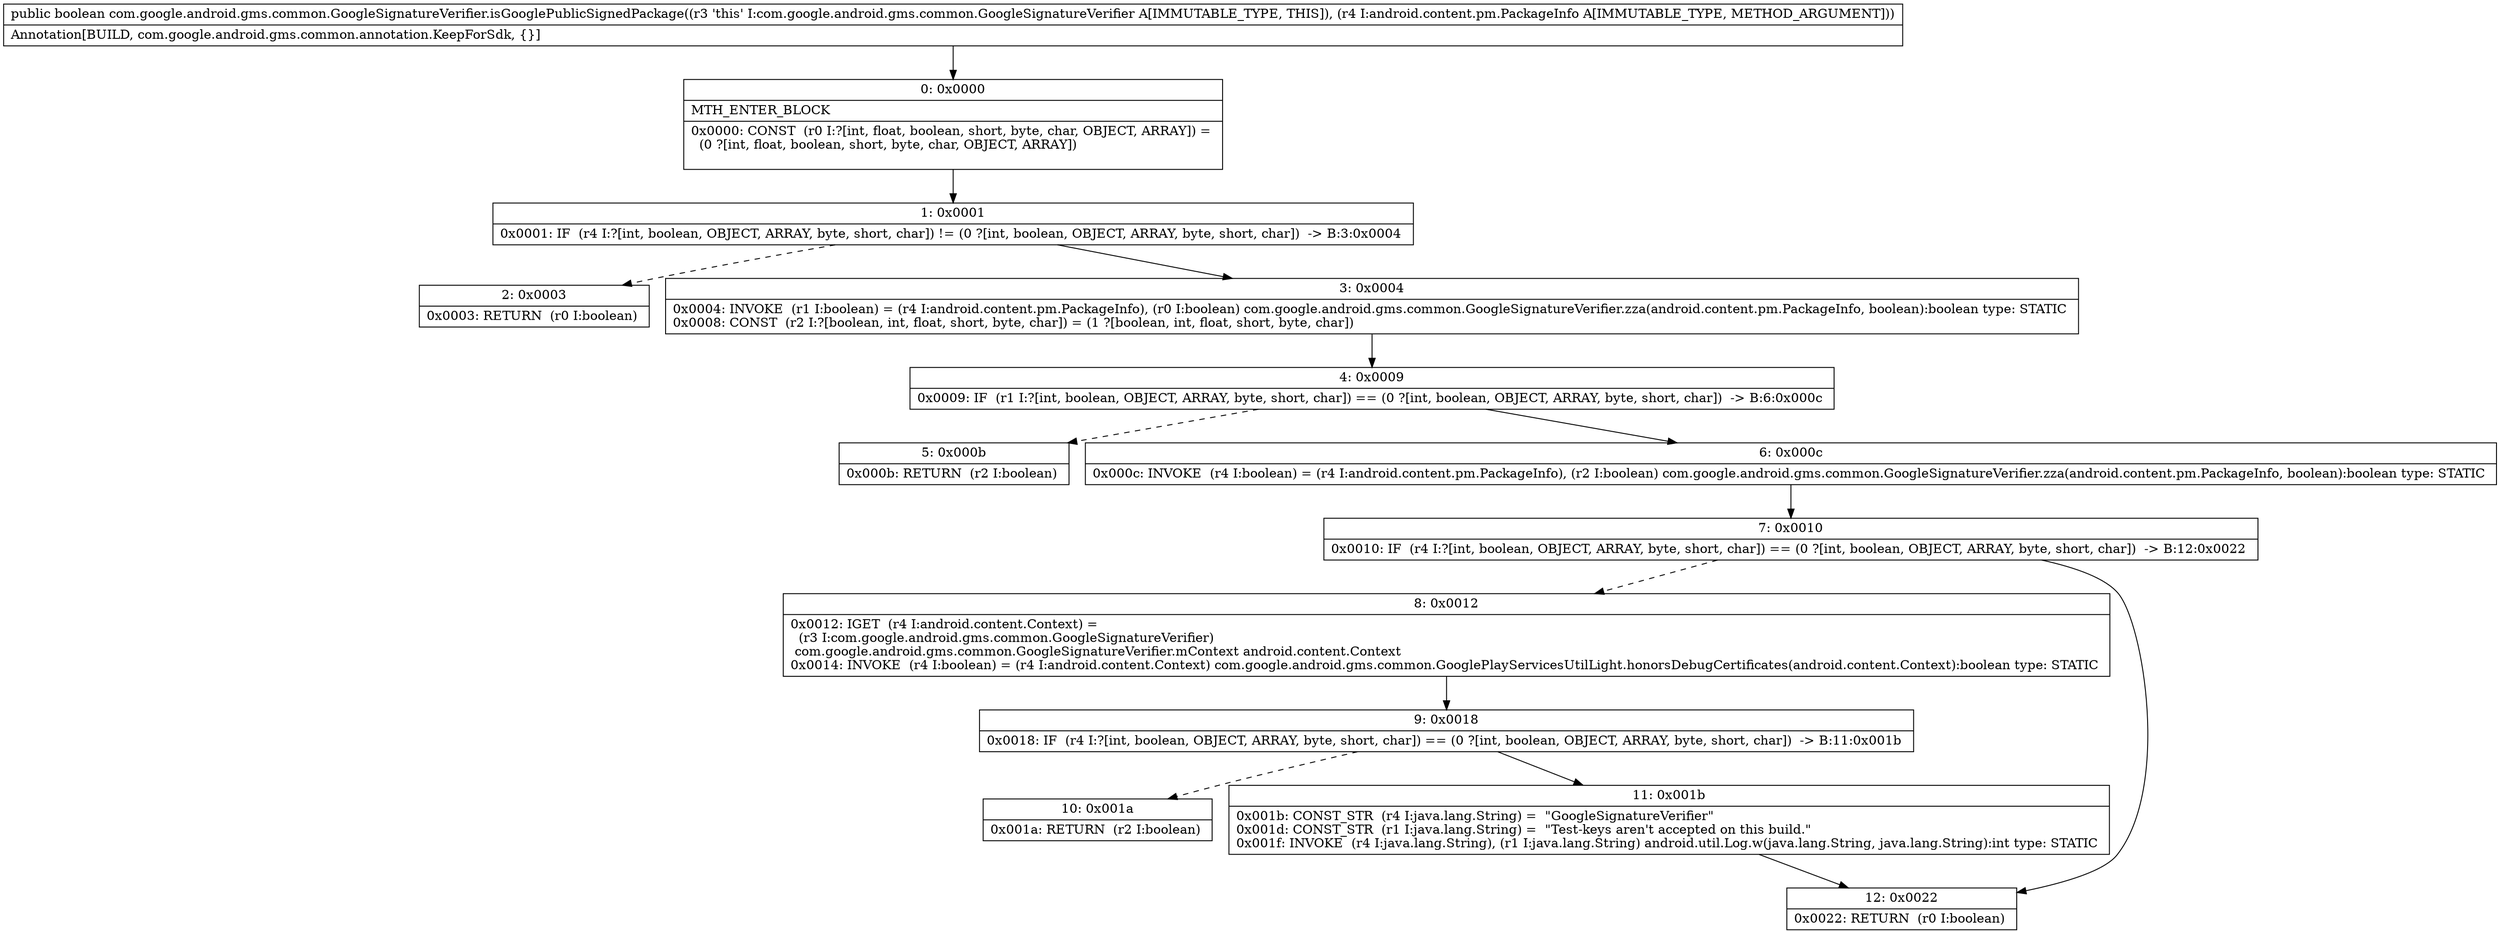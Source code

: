 digraph "CFG forcom.google.android.gms.common.GoogleSignatureVerifier.isGooglePublicSignedPackage(Landroid\/content\/pm\/PackageInfo;)Z" {
Node_0 [shape=record,label="{0\:\ 0x0000|MTH_ENTER_BLOCK\l|0x0000: CONST  (r0 I:?[int, float, boolean, short, byte, char, OBJECT, ARRAY]) = \l  (0 ?[int, float, boolean, short, byte, char, OBJECT, ARRAY])\l \l}"];
Node_1 [shape=record,label="{1\:\ 0x0001|0x0001: IF  (r4 I:?[int, boolean, OBJECT, ARRAY, byte, short, char]) != (0 ?[int, boolean, OBJECT, ARRAY, byte, short, char])  \-\> B:3:0x0004 \l}"];
Node_2 [shape=record,label="{2\:\ 0x0003|0x0003: RETURN  (r0 I:boolean) \l}"];
Node_3 [shape=record,label="{3\:\ 0x0004|0x0004: INVOKE  (r1 I:boolean) = (r4 I:android.content.pm.PackageInfo), (r0 I:boolean) com.google.android.gms.common.GoogleSignatureVerifier.zza(android.content.pm.PackageInfo, boolean):boolean type: STATIC \l0x0008: CONST  (r2 I:?[boolean, int, float, short, byte, char]) = (1 ?[boolean, int, float, short, byte, char]) \l}"];
Node_4 [shape=record,label="{4\:\ 0x0009|0x0009: IF  (r1 I:?[int, boolean, OBJECT, ARRAY, byte, short, char]) == (0 ?[int, boolean, OBJECT, ARRAY, byte, short, char])  \-\> B:6:0x000c \l}"];
Node_5 [shape=record,label="{5\:\ 0x000b|0x000b: RETURN  (r2 I:boolean) \l}"];
Node_6 [shape=record,label="{6\:\ 0x000c|0x000c: INVOKE  (r4 I:boolean) = (r4 I:android.content.pm.PackageInfo), (r2 I:boolean) com.google.android.gms.common.GoogleSignatureVerifier.zza(android.content.pm.PackageInfo, boolean):boolean type: STATIC \l}"];
Node_7 [shape=record,label="{7\:\ 0x0010|0x0010: IF  (r4 I:?[int, boolean, OBJECT, ARRAY, byte, short, char]) == (0 ?[int, boolean, OBJECT, ARRAY, byte, short, char])  \-\> B:12:0x0022 \l}"];
Node_8 [shape=record,label="{8\:\ 0x0012|0x0012: IGET  (r4 I:android.content.Context) = \l  (r3 I:com.google.android.gms.common.GoogleSignatureVerifier)\l com.google.android.gms.common.GoogleSignatureVerifier.mContext android.content.Context \l0x0014: INVOKE  (r4 I:boolean) = (r4 I:android.content.Context) com.google.android.gms.common.GooglePlayServicesUtilLight.honorsDebugCertificates(android.content.Context):boolean type: STATIC \l}"];
Node_9 [shape=record,label="{9\:\ 0x0018|0x0018: IF  (r4 I:?[int, boolean, OBJECT, ARRAY, byte, short, char]) == (0 ?[int, boolean, OBJECT, ARRAY, byte, short, char])  \-\> B:11:0x001b \l}"];
Node_10 [shape=record,label="{10\:\ 0x001a|0x001a: RETURN  (r2 I:boolean) \l}"];
Node_11 [shape=record,label="{11\:\ 0x001b|0x001b: CONST_STR  (r4 I:java.lang.String) =  \"GoogleSignatureVerifier\" \l0x001d: CONST_STR  (r1 I:java.lang.String) =  \"Test\-keys aren't accepted on this build.\" \l0x001f: INVOKE  (r4 I:java.lang.String), (r1 I:java.lang.String) android.util.Log.w(java.lang.String, java.lang.String):int type: STATIC \l}"];
Node_12 [shape=record,label="{12\:\ 0x0022|0x0022: RETURN  (r0 I:boolean) \l}"];
MethodNode[shape=record,label="{public boolean com.google.android.gms.common.GoogleSignatureVerifier.isGooglePublicSignedPackage((r3 'this' I:com.google.android.gms.common.GoogleSignatureVerifier A[IMMUTABLE_TYPE, THIS]), (r4 I:android.content.pm.PackageInfo A[IMMUTABLE_TYPE, METHOD_ARGUMENT]))  | Annotation[BUILD, com.google.android.gms.common.annotation.KeepForSdk, \{\}]\l}"];
MethodNode -> Node_0;
Node_0 -> Node_1;
Node_1 -> Node_2[style=dashed];
Node_1 -> Node_3;
Node_3 -> Node_4;
Node_4 -> Node_5[style=dashed];
Node_4 -> Node_6;
Node_6 -> Node_7;
Node_7 -> Node_8[style=dashed];
Node_7 -> Node_12;
Node_8 -> Node_9;
Node_9 -> Node_10[style=dashed];
Node_9 -> Node_11;
Node_11 -> Node_12;
}


